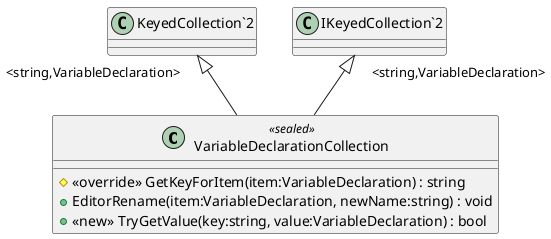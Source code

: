 @startuml
class VariableDeclarationCollection <<sealed>> {
    # <<override>> GetKeyForItem(item:VariableDeclaration) : string
    + EditorRename(item:VariableDeclaration, newName:string) : void
    + <<new>> TryGetValue(key:string, value:VariableDeclaration) : bool
}
"KeyedCollection`2" "<string,VariableDeclaration>" <|-- VariableDeclarationCollection
"IKeyedCollection`2" "<string,VariableDeclaration>" <|-- VariableDeclarationCollection
@enduml
